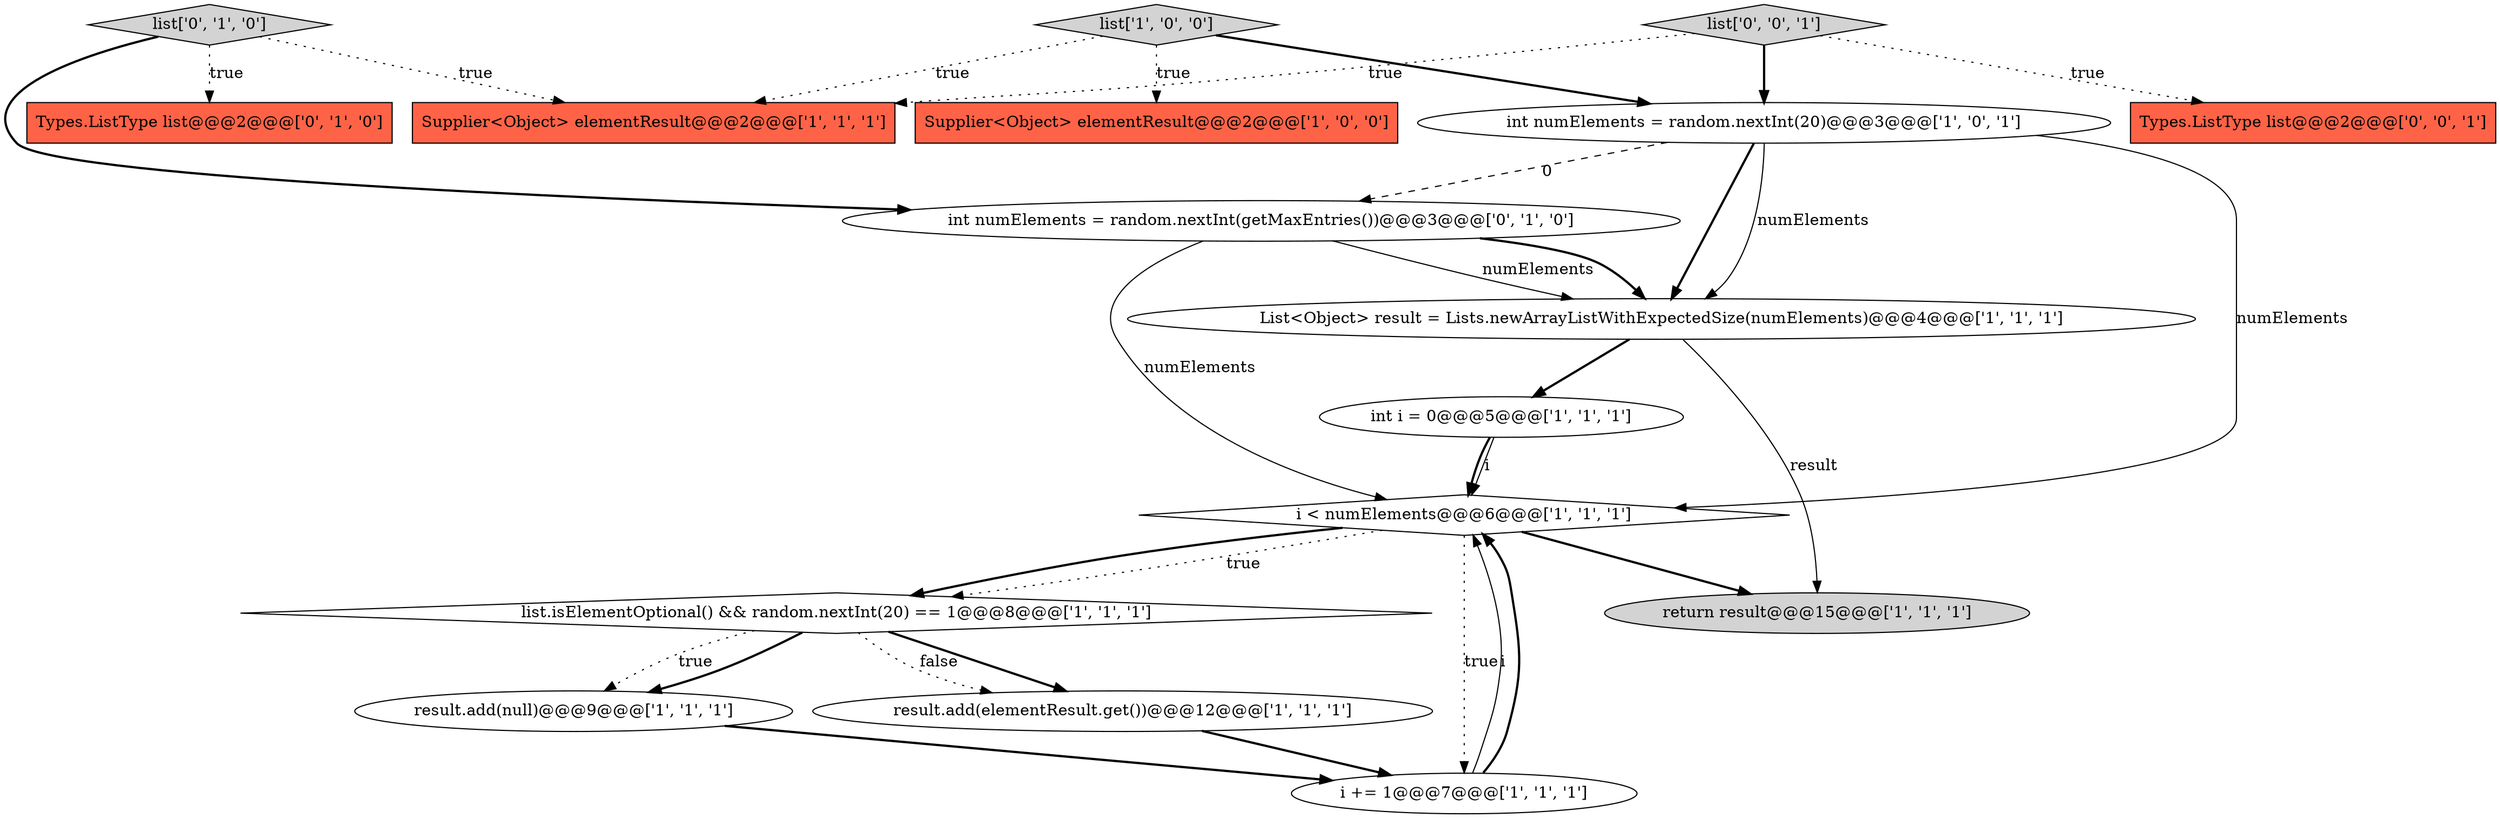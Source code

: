 digraph {
3 [style = filled, label = "Supplier<Object> elementResult@@@2@@@['1', '1', '1']", fillcolor = tomato, shape = box image = "AAA0AAABBB1BBB"];
7 [style = filled, label = "int numElements = random.nextInt(20)@@@3@@@['1', '0', '1']", fillcolor = white, shape = ellipse image = "AAA0AAABBB1BBB"];
14 [style = filled, label = "list['0', '1', '0']", fillcolor = lightgray, shape = diamond image = "AAA0AAABBB2BBB"];
5 [style = filled, label = "List<Object> result = Lists.newArrayListWithExpectedSize(numElements)@@@4@@@['1', '1', '1']", fillcolor = white, shape = ellipse image = "AAA0AAABBB1BBB"];
1 [style = filled, label = "int i = 0@@@5@@@['1', '1', '1']", fillcolor = white, shape = ellipse image = "AAA0AAABBB1BBB"];
2 [style = filled, label = "list.isElementOptional() && random.nextInt(20) == 1@@@8@@@['1', '1', '1']", fillcolor = white, shape = diamond image = "AAA0AAABBB1BBB"];
4 [style = filled, label = "list['1', '0', '0']", fillcolor = lightgray, shape = diamond image = "AAA0AAABBB1BBB"];
12 [style = filled, label = "Types.ListType list@@@2@@@['0', '1', '0']", fillcolor = tomato, shape = box image = "AAA0AAABBB2BBB"];
6 [style = filled, label = "i += 1@@@7@@@['1', '1', '1']", fillcolor = white, shape = ellipse image = "AAA0AAABBB1BBB"];
0 [style = filled, label = "Supplier<Object> elementResult@@@2@@@['1', '0', '0']", fillcolor = tomato, shape = box image = "AAA0AAABBB1BBB"];
13 [style = filled, label = "int numElements = random.nextInt(getMaxEntries())@@@3@@@['0', '1', '0']", fillcolor = white, shape = ellipse image = "AAA1AAABBB2BBB"];
11 [style = filled, label = "result.add(elementResult.get())@@@12@@@['1', '1', '1']", fillcolor = white, shape = ellipse image = "AAA0AAABBB1BBB"];
15 [style = filled, label = "Types.ListType list@@@2@@@['0', '0', '1']", fillcolor = tomato, shape = box image = "AAA0AAABBB3BBB"];
8 [style = filled, label = "i < numElements@@@6@@@['1', '1', '1']", fillcolor = white, shape = diamond image = "AAA0AAABBB1BBB"];
10 [style = filled, label = "result.add(null)@@@9@@@['1', '1', '1']", fillcolor = white, shape = ellipse image = "AAA0AAABBB1BBB"];
16 [style = filled, label = "list['0', '0', '1']", fillcolor = lightgray, shape = diamond image = "AAA0AAABBB3BBB"];
9 [style = filled, label = "return result@@@15@@@['1', '1', '1']", fillcolor = lightgray, shape = ellipse image = "AAA0AAABBB1BBB"];
1->8 [style = solid, label="i"];
8->9 [style = bold, label=""];
4->7 [style = bold, label=""];
10->6 [style = bold, label=""];
4->3 [style = dotted, label="true"];
14->3 [style = dotted, label="true"];
2->11 [style = bold, label=""];
7->8 [style = solid, label="numElements"];
5->1 [style = bold, label=""];
8->6 [style = dotted, label="true"];
13->8 [style = solid, label="numElements"];
1->8 [style = bold, label=""];
14->13 [style = bold, label=""];
7->5 [style = solid, label="numElements"];
16->3 [style = dotted, label="true"];
8->2 [style = dotted, label="true"];
2->10 [style = bold, label=""];
6->8 [style = solid, label="i"];
11->6 [style = bold, label=""];
4->0 [style = dotted, label="true"];
6->8 [style = bold, label=""];
14->12 [style = dotted, label="true"];
16->15 [style = dotted, label="true"];
13->5 [style = solid, label="numElements"];
2->10 [style = dotted, label="true"];
7->13 [style = dashed, label="0"];
8->2 [style = bold, label=""];
5->9 [style = solid, label="result"];
7->5 [style = bold, label=""];
16->7 [style = bold, label=""];
2->11 [style = dotted, label="false"];
13->5 [style = bold, label=""];
}
